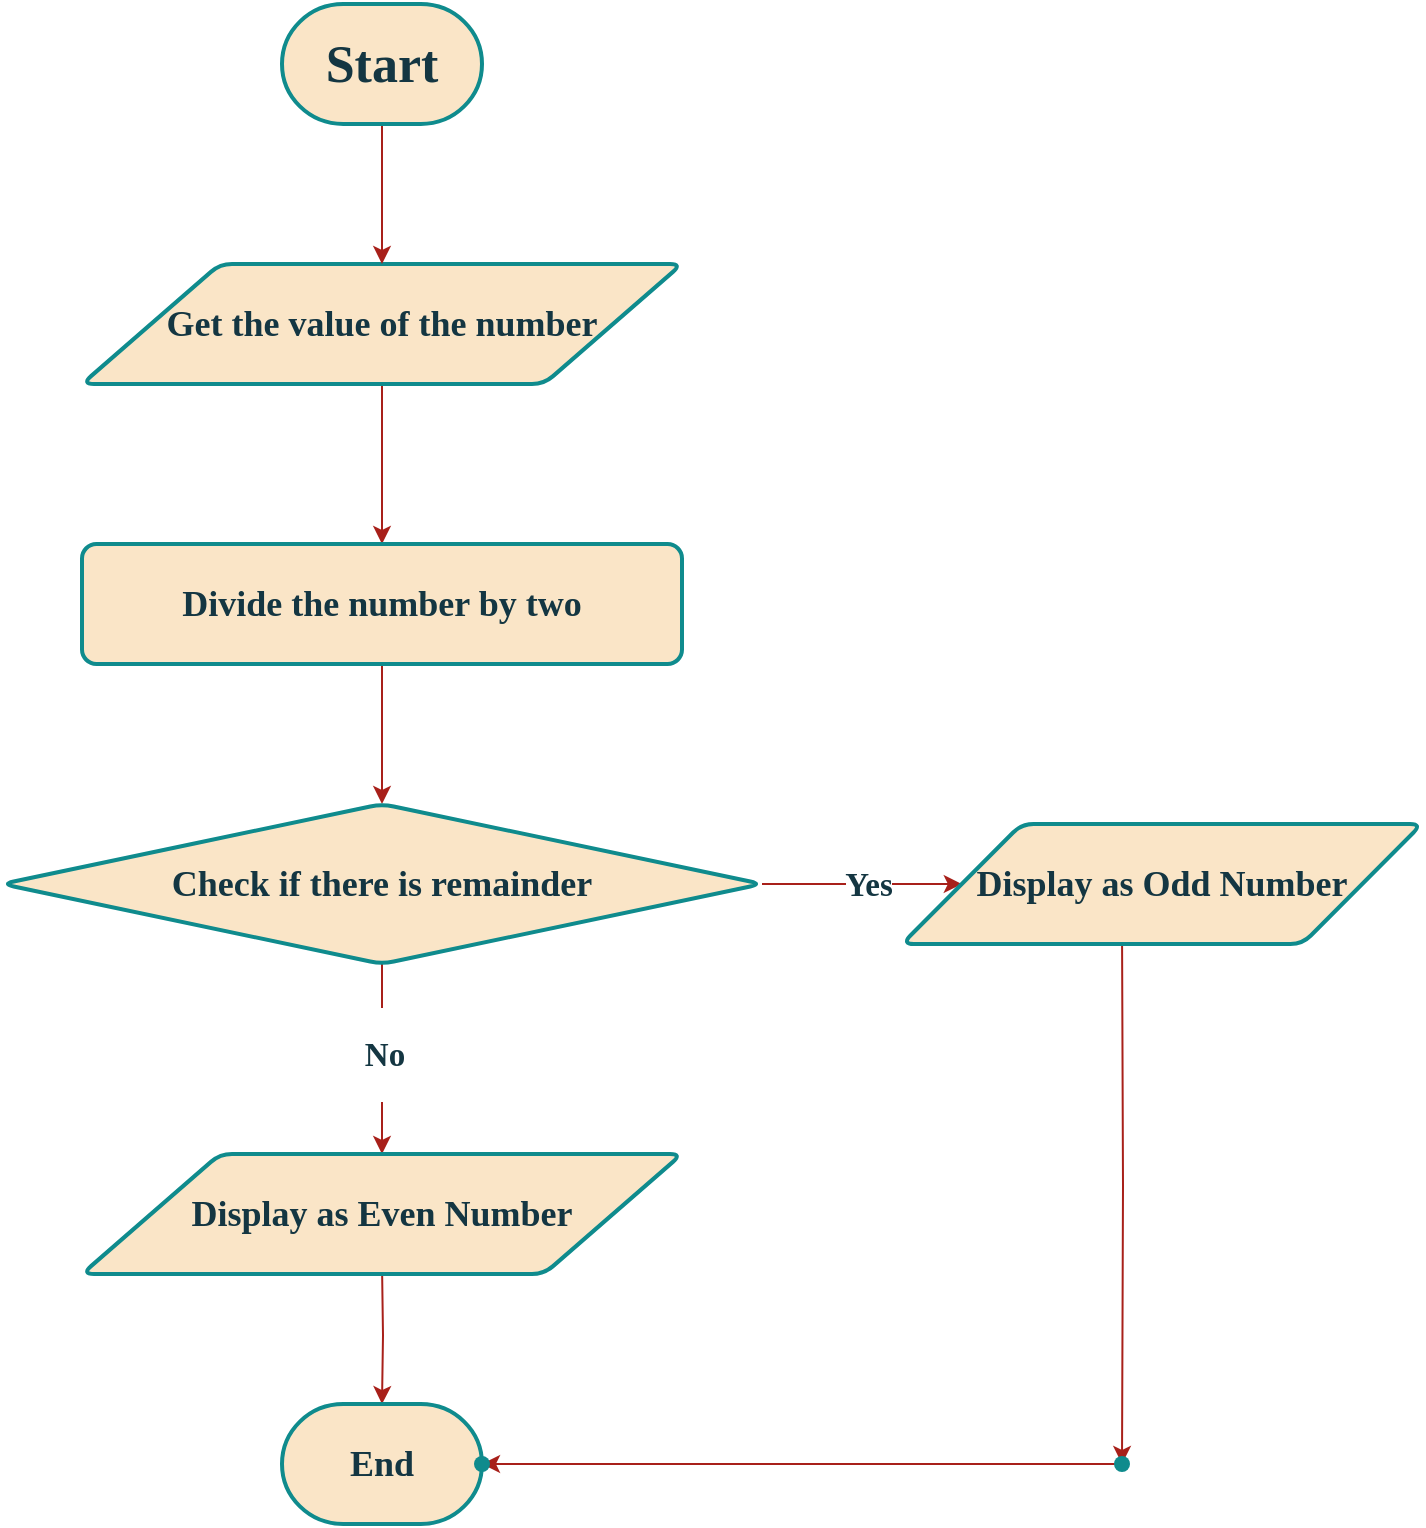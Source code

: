 <mxfile version="24.9.1">
  <diagram name="Page-1" id="2D16G7L7fkPTULA1VdRA">
    <mxGraphModel dx="1050" dy="1699" grid="1" gridSize="10" guides="1" tooltips="1" connect="1" arrows="1" fold="1" page="1" pageScale="1" pageWidth="827" pageHeight="1169" math="0" shadow="0">
      <root>
        <mxCell id="0" />
        <mxCell id="1" parent="0" />
        <mxCell id="G4d-tlMkoe-ynQuo3t8v-3" value="" style="edgeStyle=orthogonalEdgeStyle;rounded=0;orthogonalLoop=1;jettySize=auto;html=1;labelBackgroundColor=none;strokeColor=#A8201A;fontColor=default;" parent="1" source="G4d-tlMkoe-ynQuo3t8v-1" target="G4d-tlMkoe-ynQuo3t8v-2" edge="1">
          <mxGeometry relative="1" as="geometry" />
        </mxCell>
        <mxCell id="G4d-tlMkoe-ynQuo3t8v-1" value="&lt;h2&gt;&lt;font face=&quot;Garamond&quot;&gt;Get the value of the number&lt;/font&gt;&lt;/h2&gt;" style="shape=parallelogram;html=1;strokeWidth=2;perimeter=parallelogramPerimeter;whiteSpace=wrap;rounded=1;arcSize=12;size=0.23;align=center;verticalAlign=middle;labelBackgroundColor=none;fillColor=#FAE5C7;strokeColor=#0F8B8D;fontColor=#143642;" parent="1" vertex="1">
          <mxGeometry x="180" y="80" width="300" height="60" as="geometry" />
        </mxCell>
        <mxCell id="G4d-tlMkoe-ynQuo3t8v-5" value="" style="edgeStyle=orthogonalEdgeStyle;rounded=0;orthogonalLoop=1;jettySize=auto;html=1;labelBackgroundColor=none;strokeColor=#A8201A;fontColor=default;" parent="1" source="G4d-tlMkoe-ynQuo3t8v-2" target="G4d-tlMkoe-ynQuo3t8v-4" edge="1">
          <mxGeometry relative="1" as="geometry" />
        </mxCell>
        <mxCell id="G4d-tlMkoe-ynQuo3t8v-2" value="&lt;h2&gt;&lt;font face=&quot;Garamond&quot;&gt;Divide the number by two&lt;/font&gt;&lt;/h2&gt;" style="rounded=1;whiteSpace=wrap;html=1;strokeWidth=2;arcSize=12;labelBackgroundColor=none;fillColor=#FAE5C7;strokeColor=#0F8B8D;fontColor=#143642;" parent="1" vertex="1">
          <mxGeometry x="180" y="220" width="300" height="60" as="geometry" />
        </mxCell>
        <mxCell id="G4d-tlMkoe-ynQuo3t8v-7" value="" style="edgeStyle=orthogonalEdgeStyle;rounded=0;orthogonalLoop=1;jettySize=auto;html=1;labelBackgroundColor=none;strokeColor=#A8201A;fontColor=default;entryX=0;entryY=0.5;entryDx=0;entryDy=0;" parent="1" source="G4d-tlMkoe-ynQuo3t8v-4" target="Y5YhFcOeiz_nsFaBKHTz-13" edge="1">
          <mxGeometry relative="1" as="geometry">
            <mxPoint x="610" y="390" as="targetPoint" />
          </mxGeometry>
        </mxCell>
        <mxCell id="Y5YhFcOeiz_nsFaBKHTz-8" value="&lt;h2&gt;&lt;font face=&quot;Garamond&quot;&gt;Yes&lt;/font&gt;&lt;/h2&gt;" style="edgeLabel;html=1;align=center;verticalAlign=middle;resizable=0;points=[];strokeColor=#0F8B8D;fontColor=#143642;fillColor=#FAE5C7;" vertex="1" connectable="0" parent="G4d-tlMkoe-ynQuo3t8v-7">
          <mxGeometry x="0.062" relative="1" as="geometry">
            <mxPoint as="offset" />
          </mxGeometry>
        </mxCell>
        <mxCell id="G4d-tlMkoe-ynQuo3t8v-9" value="" style="edgeStyle=orthogonalEdgeStyle;rounded=0;orthogonalLoop=1;jettySize=auto;html=1;labelBackgroundColor=none;strokeColor=#A8201A;fontColor=default;entryX=0.5;entryY=0;entryDx=0;entryDy=0;" parent="1" source="G4d-tlMkoe-ynQuo3t8v-4" target="Y5YhFcOeiz_nsFaBKHTz-12" edge="1">
          <mxGeometry relative="1" as="geometry">
            <mxPoint x="330" y="520" as="targetPoint" />
          </mxGeometry>
        </mxCell>
        <mxCell id="Y5YhFcOeiz_nsFaBKHTz-9" value="&lt;h2&gt;&lt;font face=&quot;Garamond&quot;&gt;No&lt;/font&gt;&lt;/h2&gt;" style="edgeLabel;html=1;align=center;verticalAlign=middle;resizable=0;points=[];strokeColor=#0F8B8D;fontColor=#143642;fillColor=#FAE5C7;" vertex="1" connectable="0" parent="G4d-tlMkoe-ynQuo3t8v-9">
          <mxGeometry x="-0.053" y="1" relative="1" as="geometry">
            <mxPoint as="offset" />
          </mxGeometry>
        </mxCell>
        <mxCell id="G4d-tlMkoe-ynQuo3t8v-4" value="&lt;h2&gt;&lt;font face=&quot;Garamond&quot;&gt;Check if there is remainder&lt;/font&gt;&lt;/h2&gt;" style="rhombus;whiteSpace=wrap;html=1;rounded=1;strokeWidth=2;arcSize=12;labelBackgroundColor=none;fillColor=#FAE5C7;strokeColor=#0F8B8D;fontColor=#143642;" parent="1" vertex="1">
          <mxGeometry x="140" y="350" width="380" height="80" as="geometry" />
        </mxCell>
        <mxCell id="Y5YhFcOeiz_nsFaBKHTz-5" value="" style="edgeStyle=orthogonalEdgeStyle;rounded=0;orthogonalLoop=1;jettySize=auto;html=1;strokeColor=#A8201A;fontColor=#143642;fillColor=#FAE5C7;" edge="1" parent="1" target="Y5YhFcOeiz_nsFaBKHTz-4">
          <mxGeometry relative="1" as="geometry">
            <mxPoint x="700" y="410" as="sourcePoint" />
          </mxGeometry>
        </mxCell>
        <mxCell id="tszFdlQoDaxFwRJ65qVa-16" value="" style="edgeStyle=orthogonalEdgeStyle;rounded=0;orthogonalLoop=1;jettySize=auto;html=1;labelBackgroundColor=none;strokeColor=#A8201A;fontColor=default;" parent="1" target="tszFdlQoDaxFwRJ65qVa-15" edge="1">
          <mxGeometry relative="1" as="geometry">
            <mxPoint x="330" y="580" as="sourcePoint" />
          </mxGeometry>
        </mxCell>
        <mxCell id="tszFdlQoDaxFwRJ65qVa-2" value="" style="edgeStyle=orthogonalEdgeStyle;rounded=0;orthogonalLoop=1;jettySize=auto;html=1;labelBackgroundColor=none;strokeColor=#A8201A;fontColor=default;" parent="1" source="tszFdlQoDaxFwRJ65qVa-1" target="G4d-tlMkoe-ynQuo3t8v-1" edge="1">
          <mxGeometry relative="1" as="geometry" />
        </mxCell>
        <mxCell id="tszFdlQoDaxFwRJ65qVa-1" value="&lt;h1&gt;&lt;font face=&quot;Garamond&quot; style=&quot;font-size: 26px;&quot;&gt;Start&lt;/font&gt;&lt;/h1&gt;" style="strokeWidth=2;html=1;shape=mxgraph.flowchart.terminator;whiteSpace=wrap;fontFamily=Times New Roman;labelBackgroundColor=none;fillColor=#FAE5C7;strokeColor=#0F8B8D;fontColor=#143642;" parent="1" vertex="1">
          <mxGeometry x="280" y="-50" width="100" height="60" as="geometry" />
        </mxCell>
        <mxCell id="tszFdlQoDaxFwRJ65qVa-15" value="&lt;h2&gt;&lt;font face=&quot;Garamond&quot;&gt;End&lt;/font&gt;&lt;/h2&gt;" style="strokeWidth=2;html=1;shape=mxgraph.flowchart.terminator;whiteSpace=wrap;labelBackgroundColor=none;fillColor=#FAE5C7;strokeColor=#0F8B8D;fontColor=#143642;" parent="1" vertex="1">
          <mxGeometry x="280" y="650" width="100" height="60" as="geometry" />
        </mxCell>
        <mxCell id="Y5YhFcOeiz_nsFaBKHTz-7" value="" style="edgeStyle=orthogonalEdgeStyle;rounded=0;orthogonalLoop=1;jettySize=auto;html=1;strokeColor=#A8201A;fontColor=#143642;fillColor=#FAE5C7;" edge="1" parent="1" source="Y5YhFcOeiz_nsFaBKHTz-4" target="Y5YhFcOeiz_nsFaBKHTz-6">
          <mxGeometry relative="1" as="geometry" />
        </mxCell>
        <mxCell id="Y5YhFcOeiz_nsFaBKHTz-4" value="" style="shape=waypoint;sketch=0;size=6;pointerEvents=1;points=[];fillColor=#FAE5C7;resizable=0;rotatable=0;perimeter=centerPerimeter;snapToPoint=1;strokeColor=#0F8B8D;fontColor=#143642;rounded=1;strokeWidth=2;arcSize=12;labelBackgroundColor=none;" vertex="1" parent="1">
          <mxGeometry x="690" y="670" width="20" height="20" as="geometry" />
        </mxCell>
        <mxCell id="Y5YhFcOeiz_nsFaBKHTz-6" value="" style="shape=waypoint;sketch=0;size=6;pointerEvents=1;points=[];fillColor=#FAE5C7;resizable=0;rotatable=0;perimeter=centerPerimeter;snapToPoint=1;strokeColor=#0F8B8D;fontColor=#143642;rounded=1;strokeWidth=2;arcSize=12;labelBackgroundColor=none;" vertex="1" parent="1">
          <mxGeometry x="370" y="670" width="20" height="20" as="geometry" />
        </mxCell>
        <mxCell id="Y5YhFcOeiz_nsFaBKHTz-12" value="&lt;h2&gt;&lt;font face=&quot;Garamond&quot;&gt;Display as Even Number&lt;/font&gt;&lt;/h2&gt;" style="shape=parallelogram;html=1;strokeWidth=2;perimeter=parallelogramPerimeter;whiteSpace=wrap;rounded=1;arcSize=12;size=0.23;strokeColor=#0F8B8D;fontColor=#143642;fillColor=#FAE5C7;" vertex="1" parent="1">
          <mxGeometry x="180" y="525" width="300" height="60" as="geometry" />
        </mxCell>
        <mxCell id="Y5YhFcOeiz_nsFaBKHTz-13" value="&lt;h2&gt;&lt;font face=&quot;Garamond&quot;&gt;Display as Odd Number&lt;/font&gt;&lt;/h2&gt;" style="shape=parallelogram;html=1;strokeWidth=2;perimeter=parallelogramPerimeter;whiteSpace=wrap;rounded=1;arcSize=12;size=0.23;strokeColor=#0F8B8D;fontColor=#143642;fillColor=#FAE5C7;" vertex="1" parent="1">
          <mxGeometry x="590" y="360" width="260" height="60" as="geometry" />
        </mxCell>
      </root>
    </mxGraphModel>
  </diagram>
</mxfile>
